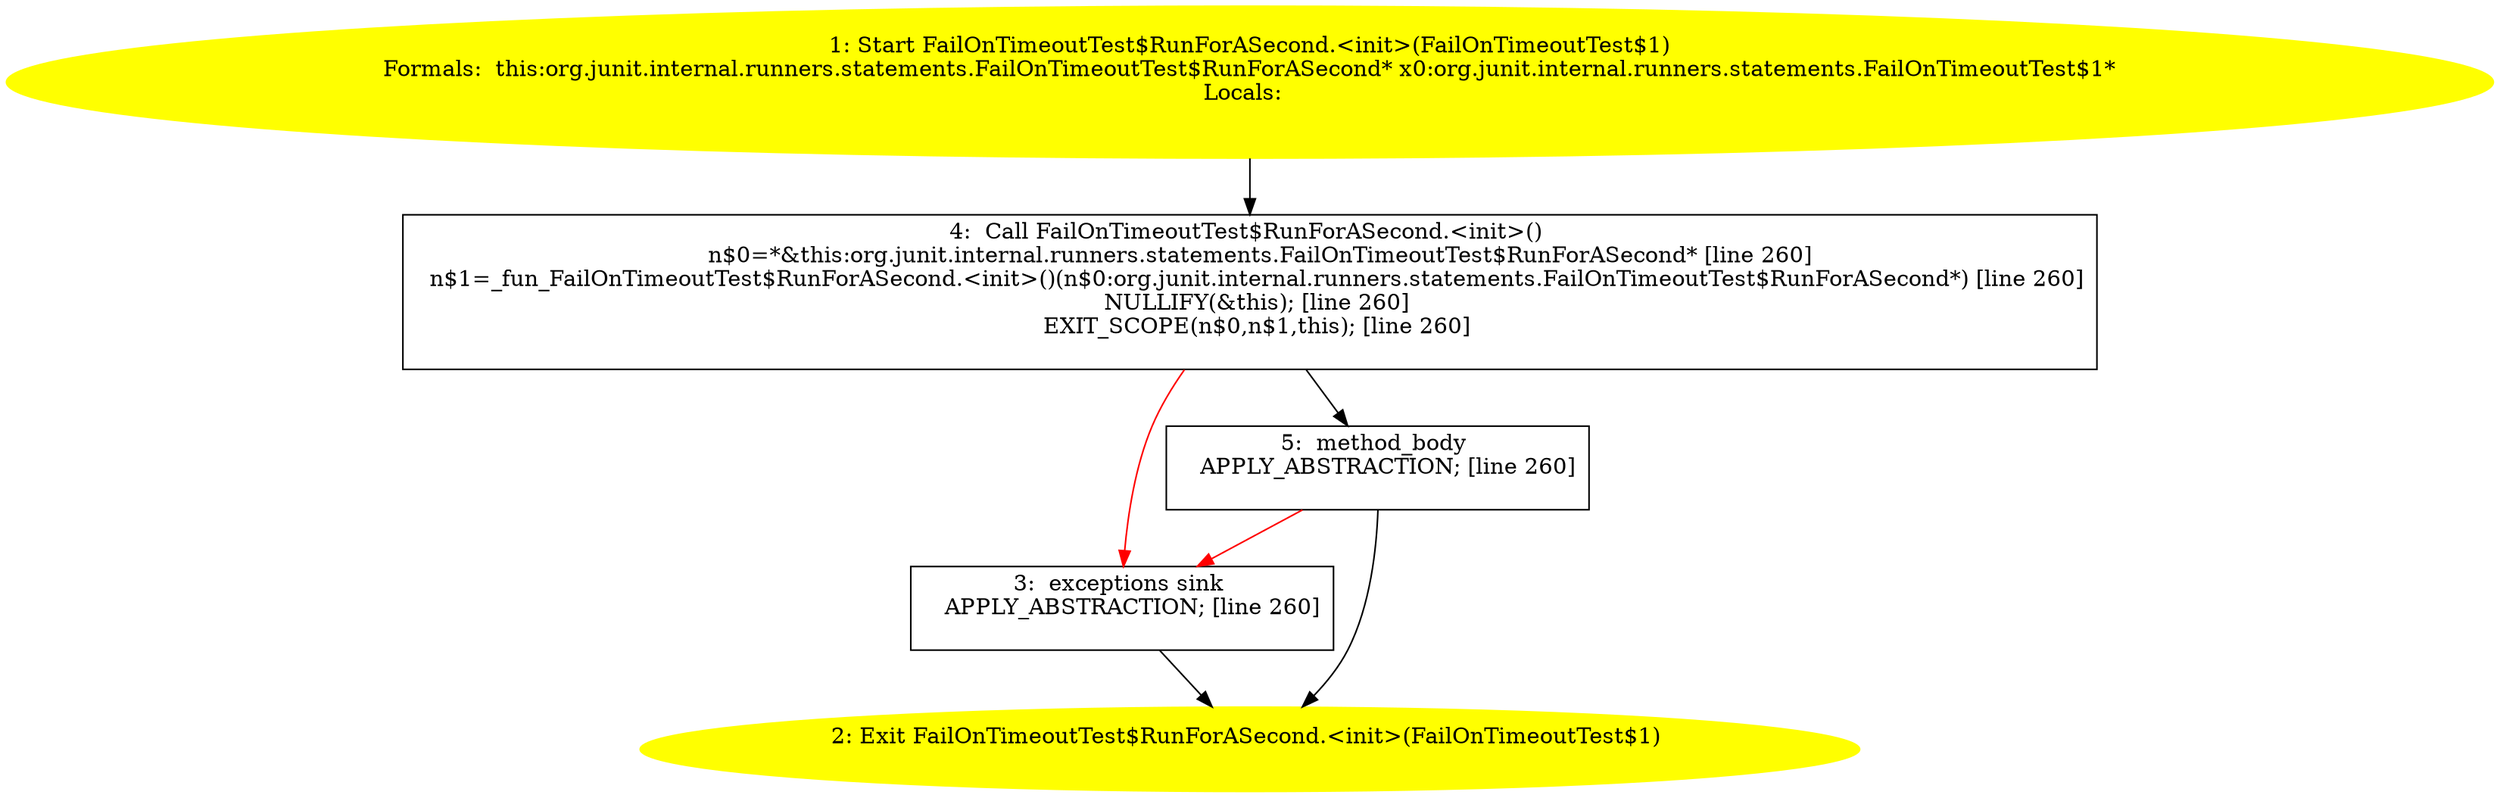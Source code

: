 /* @generated */
digraph cfg {
"org.junit.internal.runners.statements.FailOnTimeoutTest$RunForASecond.<init>(org.junit.internal.runn.73c3e6d750e98bdbf2f6bde8b89b9b32_1" [label="1: Start FailOnTimeoutTest$RunForASecond.<init>(FailOnTimeoutTest$1)\nFormals:  this:org.junit.internal.runners.statements.FailOnTimeoutTest$RunForASecond* x0:org.junit.internal.runners.statements.FailOnTimeoutTest$1*\nLocals:  \n  " color=yellow style=filled]
	

	 "org.junit.internal.runners.statements.FailOnTimeoutTest$RunForASecond.<init>(org.junit.internal.runn.73c3e6d750e98bdbf2f6bde8b89b9b32_1" -> "org.junit.internal.runners.statements.FailOnTimeoutTest$RunForASecond.<init>(org.junit.internal.runn.73c3e6d750e98bdbf2f6bde8b89b9b32_4" ;
"org.junit.internal.runners.statements.FailOnTimeoutTest$RunForASecond.<init>(org.junit.internal.runn.73c3e6d750e98bdbf2f6bde8b89b9b32_2" [label="2: Exit FailOnTimeoutTest$RunForASecond.<init>(FailOnTimeoutTest$1) \n  " color=yellow style=filled]
	

"org.junit.internal.runners.statements.FailOnTimeoutTest$RunForASecond.<init>(org.junit.internal.runn.73c3e6d750e98bdbf2f6bde8b89b9b32_3" [label="3:  exceptions sink \n   APPLY_ABSTRACTION; [line 260]\n " shape="box"]
	

	 "org.junit.internal.runners.statements.FailOnTimeoutTest$RunForASecond.<init>(org.junit.internal.runn.73c3e6d750e98bdbf2f6bde8b89b9b32_3" -> "org.junit.internal.runners.statements.FailOnTimeoutTest$RunForASecond.<init>(org.junit.internal.runn.73c3e6d750e98bdbf2f6bde8b89b9b32_2" ;
"org.junit.internal.runners.statements.FailOnTimeoutTest$RunForASecond.<init>(org.junit.internal.runn.73c3e6d750e98bdbf2f6bde8b89b9b32_4" [label="4:  Call FailOnTimeoutTest$RunForASecond.<init>() \n   n$0=*&this:org.junit.internal.runners.statements.FailOnTimeoutTest$RunForASecond* [line 260]\n  n$1=_fun_FailOnTimeoutTest$RunForASecond.<init>()(n$0:org.junit.internal.runners.statements.FailOnTimeoutTest$RunForASecond*) [line 260]\n  NULLIFY(&this); [line 260]\n  EXIT_SCOPE(n$0,n$1,this); [line 260]\n " shape="box"]
	

	 "org.junit.internal.runners.statements.FailOnTimeoutTest$RunForASecond.<init>(org.junit.internal.runn.73c3e6d750e98bdbf2f6bde8b89b9b32_4" -> "org.junit.internal.runners.statements.FailOnTimeoutTest$RunForASecond.<init>(org.junit.internal.runn.73c3e6d750e98bdbf2f6bde8b89b9b32_5" ;
	 "org.junit.internal.runners.statements.FailOnTimeoutTest$RunForASecond.<init>(org.junit.internal.runn.73c3e6d750e98bdbf2f6bde8b89b9b32_4" -> "org.junit.internal.runners.statements.FailOnTimeoutTest$RunForASecond.<init>(org.junit.internal.runn.73c3e6d750e98bdbf2f6bde8b89b9b32_3" [color="red" ];
"org.junit.internal.runners.statements.FailOnTimeoutTest$RunForASecond.<init>(org.junit.internal.runn.73c3e6d750e98bdbf2f6bde8b89b9b32_5" [label="5:  method_body \n   APPLY_ABSTRACTION; [line 260]\n " shape="box"]
	

	 "org.junit.internal.runners.statements.FailOnTimeoutTest$RunForASecond.<init>(org.junit.internal.runn.73c3e6d750e98bdbf2f6bde8b89b9b32_5" -> "org.junit.internal.runners.statements.FailOnTimeoutTest$RunForASecond.<init>(org.junit.internal.runn.73c3e6d750e98bdbf2f6bde8b89b9b32_2" ;
	 "org.junit.internal.runners.statements.FailOnTimeoutTest$RunForASecond.<init>(org.junit.internal.runn.73c3e6d750e98bdbf2f6bde8b89b9b32_5" -> "org.junit.internal.runners.statements.FailOnTimeoutTest$RunForASecond.<init>(org.junit.internal.runn.73c3e6d750e98bdbf2f6bde8b89b9b32_3" [color="red" ];
}
